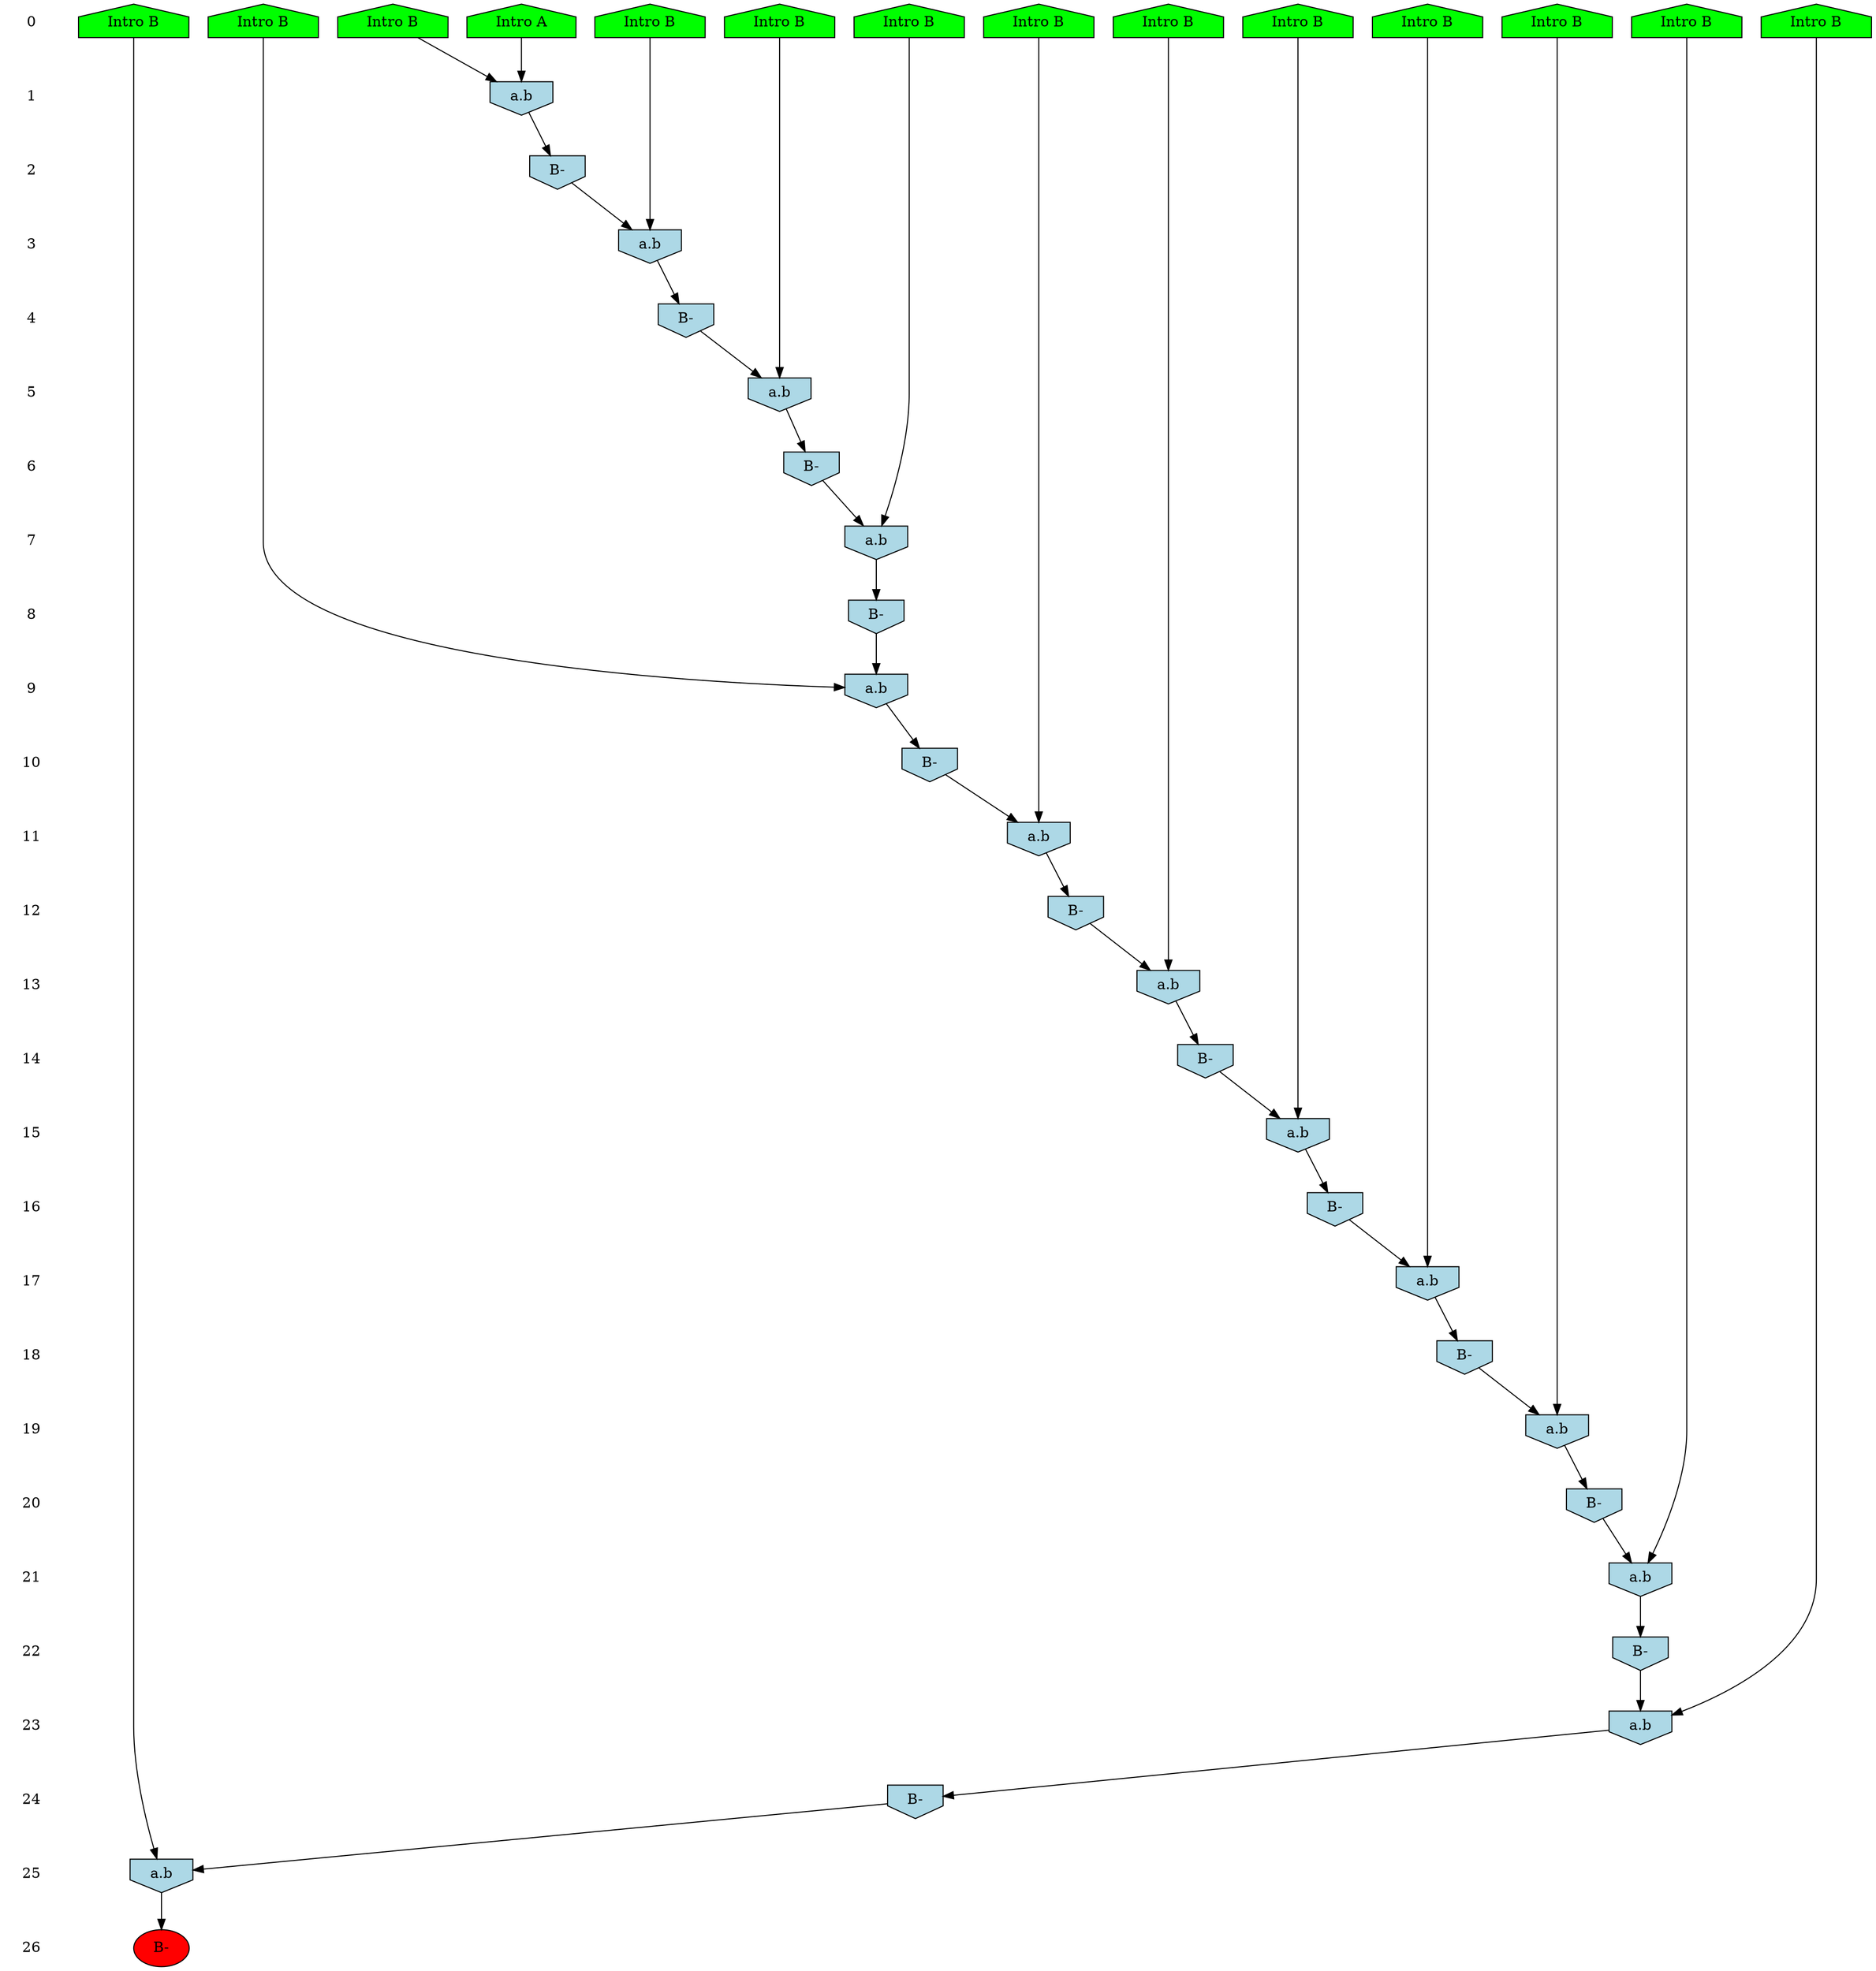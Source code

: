 /* Compression of 1 causal flows obtained in average at 1.381071E+01 t.u */
/* Compressed causal flows were: [13] */
digraph G{
 ranksep=.5 ; 
{ rank = same ; "0" [shape=plaintext] ; node_1 [label ="Intro B", shape=house, style=filled, fillcolor=green] ;
node_2 [label ="Intro B", shape=house, style=filled, fillcolor=green] ;
node_3 [label ="Intro B", shape=house, style=filled, fillcolor=green] ;
node_4 [label ="Intro B", shape=house, style=filled, fillcolor=green] ;
node_5 [label ="Intro B", shape=house, style=filled, fillcolor=green] ;
node_6 [label ="Intro B", shape=house, style=filled, fillcolor=green] ;
node_7 [label ="Intro B", shape=house, style=filled, fillcolor=green] ;
node_8 [label ="Intro B", shape=house, style=filled, fillcolor=green] ;
node_9 [label ="Intro B", shape=house, style=filled, fillcolor=green] ;
node_10 [label ="Intro B", shape=house, style=filled, fillcolor=green] ;
node_11 [label ="Intro B", shape=house, style=filled, fillcolor=green] ;
node_12 [label ="Intro B", shape=house, style=filled, fillcolor=green] ;
node_13 [label ="Intro B", shape=house, style=filled, fillcolor=green] ;
node_14 [label ="Intro A", shape=house, style=filled, fillcolor=green] ;
}
{ rank = same ; "1" [shape=plaintext] ; node_15 [label="a.b", shape=invhouse, style=filled, fillcolor = lightblue] ;
}
{ rank = same ; "2" [shape=plaintext] ; node_16 [label="B-", shape=invhouse, style=filled, fillcolor = lightblue] ;
}
{ rank = same ; "3" [shape=plaintext] ; node_17 [label="a.b", shape=invhouse, style=filled, fillcolor = lightblue] ;
}
{ rank = same ; "4" [shape=plaintext] ; node_18 [label="B-", shape=invhouse, style=filled, fillcolor = lightblue] ;
}
{ rank = same ; "5" [shape=plaintext] ; node_19 [label="a.b", shape=invhouse, style=filled, fillcolor = lightblue] ;
}
{ rank = same ; "6" [shape=plaintext] ; node_20 [label="B-", shape=invhouse, style=filled, fillcolor = lightblue] ;
}
{ rank = same ; "7" [shape=plaintext] ; node_21 [label="a.b", shape=invhouse, style=filled, fillcolor = lightblue] ;
}
{ rank = same ; "8" [shape=plaintext] ; node_22 [label="B-", shape=invhouse, style=filled, fillcolor = lightblue] ;
}
{ rank = same ; "9" [shape=plaintext] ; node_23 [label="a.b", shape=invhouse, style=filled, fillcolor = lightblue] ;
}
{ rank = same ; "10" [shape=plaintext] ; node_24 [label="B-", shape=invhouse, style=filled, fillcolor = lightblue] ;
}
{ rank = same ; "11" [shape=plaintext] ; node_25 [label="a.b", shape=invhouse, style=filled, fillcolor = lightblue] ;
}
{ rank = same ; "12" [shape=plaintext] ; node_26 [label="B-", shape=invhouse, style=filled, fillcolor = lightblue] ;
}
{ rank = same ; "13" [shape=plaintext] ; node_27 [label="a.b", shape=invhouse, style=filled, fillcolor = lightblue] ;
}
{ rank = same ; "14" [shape=plaintext] ; node_28 [label="B-", shape=invhouse, style=filled, fillcolor = lightblue] ;
}
{ rank = same ; "15" [shape=plaintext] ; node_29 [label="a.b", shape=invhouse, style=filled, fillcolor = lightblue] ;
}
{ rank = same ; "16" [shape=plaintext] ; node_30 [label="B-", shape=invhouse, style=filled, fillcolor = lightblue] ;
}
{ rank = same ; "17" [shape=plaintext] ; node_31 [label="a.b", shape=invhouse, style=filled, fillcolor = lightblue] ;
}
{ rank = same ; "18" [shape=plaintext] ; node_32 [label="B-", shape=invhouse, style=filled, fillcolor = lightblue] ;
}
{ rank = same ; "19" [shape=plaintext] ; node_33 [label="a.b", shape=invhouse, style=filled, fillcolor = lightblue] ;
}
{ rank = same ; "20" [shape=plaintext] ; node_34 [label="B-", shape=invhouse, style=filled, fillcolor = lightblue] ;
}
{ rank = same ; "21" [shape=plaintext] ; node_35 [label="a.b", shape=invhouse, style=filled, fillcolor = lightblue] ;
}
{ rank = same ; "22" [shape=plaintext] ; node_36 [label="B-", shape=invhouse, style=filled, fillcolor = lightblue] ;
}
{ rank = same ; "23" [shape=plaintext] ; node_37 [label="a.b", shape=invhouse, style=filled, fillcolor = lightblue] ;
}
{ rank = same ; "24" [shape=plaintext] ; node_38 [label="B-", shape=invhouse, style=filled, fillcolor = lightblue] ;
}
{ rank = same ; "25" [shape=plaintext] ; node_39 [label="a.b", shape=invhouse, style=filled, fillcolor = lightblue] ;
}
{ rank = same ; "26" [shape=plaintext] ; node_40 [label ="B-", style=filled, fillcolor=red] ;
}
"0" -> "1" [style="invis"]; 
"1" -> "2" [style="invis"]; 
"2" -> "3" [style="invis"]; 
"3" -> "4" [style="invis"]; 
"4" -> "5" [style="invis"]; 
"5" -> "6" [style="invis"]; 
"6" -> "7" [style="invis"]; 
"7" -> "8" [style="invis"]; 
"8" -> "9" [style="invis"]; 
"9" -> "10" [style="invis"]; 
"10" -> "11" [style="invis"]; 
"11" -> "12" [style="invis"]; 
"12" -> "13" [style="invis"]; 
"13" -> "14" [style="invis"]; 
"14" -> "15" [style="invis"]; 
"15" -> "16" [style="invis"]; 
"16" -> "17" [style="invis"]; 
"17" -> "18" [style="invis"]; 
"18" -> "19" [style="invis"]; 
"19" -> "20" [style="invis"]; 
"20" -> "21" [style="invis"]; 
"21" -> "22" [style="invis"]; 
"22" -> "23" [style="invis"]; 
"23" -> "24" [style="invis"]; 
"24" -> "25" [style="invis"]; 
"25" -> "26" [style="invis"]; 
node_1 -> node_15
node_14 -> node_15
node_15 -> node_16
node_6 -> node_17
node_16 -> node_17
node_17 -> node_18
node_4 -> node_19
node_18 -> node_19
node_19 -> node_20
node_12 -> node_21
node_20 -> node_21
node_21 -> node_22
node_3 -> node_23
node_22 -> node_23
node_23 -> node_24
node_8 -> node_25
node_24 -> node_25
node_25 -> node_26
node_9 -> node_27
node_26 -> node_27
node_27 -> node_28
node_10 -> node_29
node_28 -> node_29
node_29 -> node_30
node_7 -> node_31
node_30 -> node_31
node_31 -> node_32
node_2 -> node_33
node_32 -> node_33
node_33 -> node_34
node_13 -> node_35
node_34 -> node_35
node_35 -> node_36
node_5 -> node_37
node_36 -> node_37
node_37 -> node_38
node_11 -> node_39
node_38 -> node_39
node_39 -> node_40
}
/*
 Dot generation time: 0.000610
*/